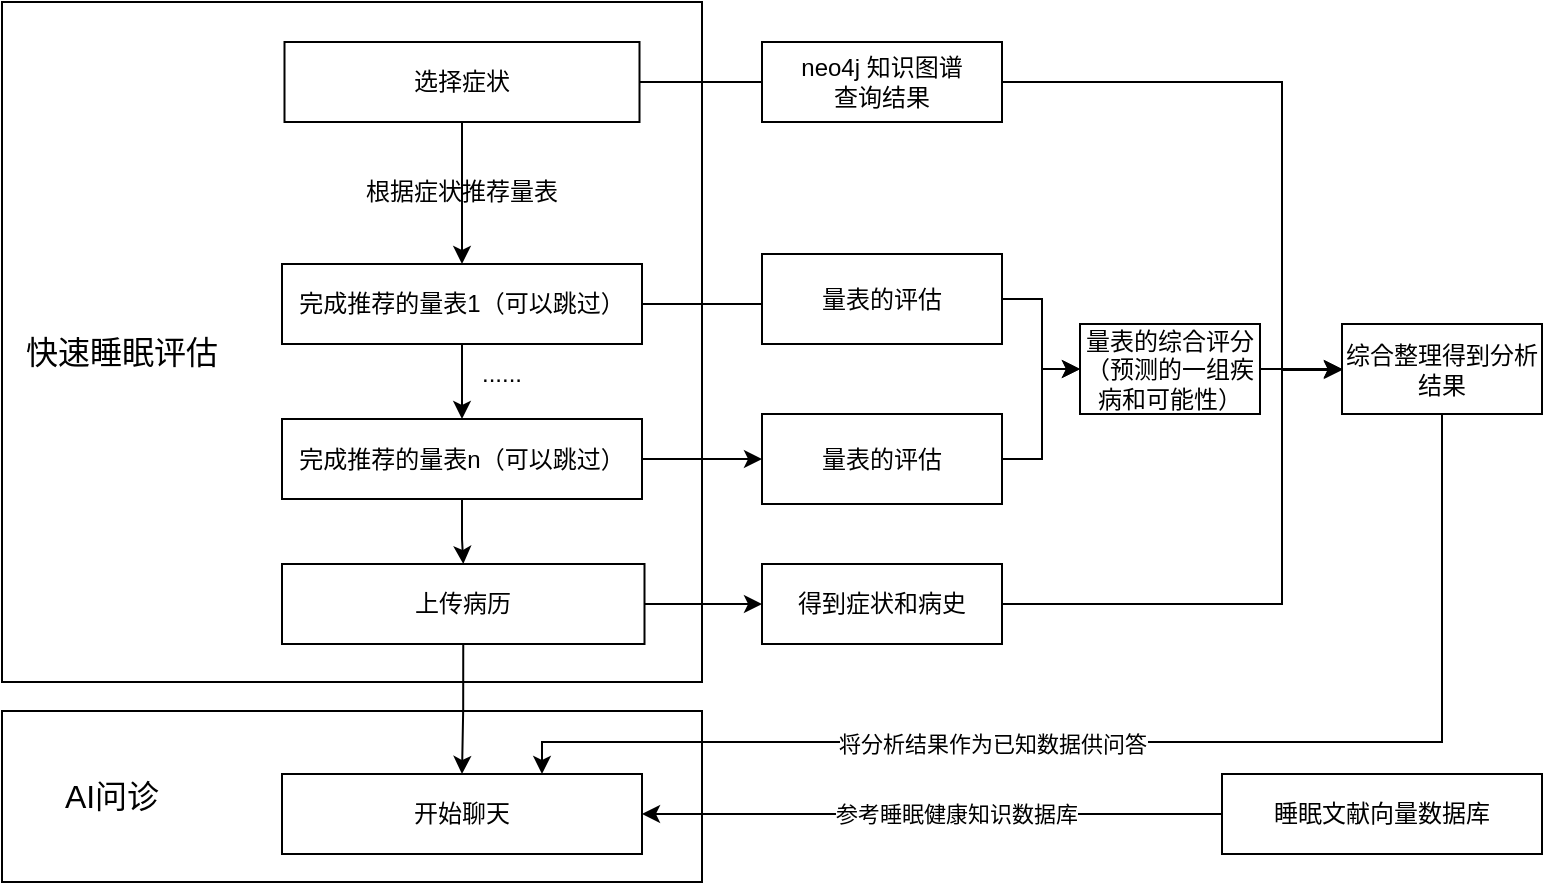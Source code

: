 <mxfile version="24.4.0" type="device">
  <diagram name="第 1 页" id="9DJKsH8oNxRj0c7MGwzA">
    <mxGraphModel dx="814" dy="574" grid="1" gridSize="10" guides="1" tooltips="1" connect="1" arrows="1" fold="1" page="1" pageScale="1" pageWidth="827" pageHeight="1169" math="0" shadow="0">
      <root>
        <mxCell id="0" />
        <mxCell id="1" parent="0" />
        <mxCell id="fq9c-w7qRF0JqducomCq-52" value="" style="rounded=0;whiteSpace=wrap;html=1;" vertex="1" parent="1">
          <mxGeometry x="20" y="584.5" width="350" height="85.5" as="geometry" />
        </mxCell>
        <mxCell id="fq9c-w7qRF0JqducomCq-49" value="" style="rounded=0;whiteSpace=wrap;html=1;" vertex="1" parent="1">
          <mxGeometry x="20" y="230" width="350" height="340" as="geometry" />
        </mxCell>
        <mxCell id="fq9c-w7qRF0JqducomCq-4" style="edgeStyle=orthogonalEdgeStyle;rounded=0;orthogonalLoop=1;jettySize=auto;html=1;exitX=0.5;exitY=1;exitDx=0;exitDy=0;" edge="1" parent="1" source="fq9c-w7qRF0JqducomCq-1" target="fq9c-w7qRF0JqducomCq-2">
          <mxGeometry relative="1" as="geometry" />
        </mxCell>
        <mxCell id="fq9c-w7qRF0JqducomCq-6" style="edgeStyle=orthogonalEdgeStyle;rounded=0;orthogonalLoop=1;jettySize=auto;html=1;exitX=1;exitY=0.5;exitDx=0;exitDy=0;" edge="1" parent="1" source="fq9c-w7qRF0JqducomCq-1">
          <mxGeometry relative="1" as="geometry">
            <mxPoint x="500" y="270" as="targetPoint" />
          </mxGeometry>
        </mxCell>
        <mxCell id="fq9c-w7qRF0JqducomCq-1" value="选择症状" style="rounded=0;whiteSpace=wrap;html=1;" vertex="1" parent="1">
          <mxGeometry x="161.25" y="250" width="177.5" height="40" as="geometry" />
        </mxCell>
        <mxCell id="fq9c-w7qRF0JqducomCq-7" style="edgeStyle=orthogonalEdgeStyle;rounded=0;orthogonalLoop=1;jettySize=auto;html=1;exitX=1;exitY=0.5;exitDx=0;exitDy=0;" edge="1" parent="1" source="fq9c-w7qRF0JqducomCq-2">
          <mxGeometry relative="1" as="geometry">
            <mxPoint x="500" y="381" as="targetPoint" />
          </mxGeometry>
        </mxCell>
        <mxCell id="fq9c-w7qRF0JqducomCq-35" style="edgeStyle=orthogonalEdgeStyle;rounded=0;orthogonalLoop=1;jettySize=auto;html=1;exitX=0.5;exitY=1;exitDx=0;exitDy=0;entryX=0.5;entryY=0;entryDx=0;entryDy=0;" edge="1" parent="1" source="fq9c-w7qRF0JqducomCq-2" target="fq9c-w7qRF0JqducomCq-13">
          <mxGeometry relative="1" as="geometry" />
        </mxCell>
        <mxCell id="fq9c-w7qRF0JqducomCq-2" value="完成推荐的量表1（可以跳过）" style="rounded=0;whiteSpace=wrap;html=1;" vertex="1" parent="1">
          <mxGeometry x="160" y="361" width="180" height="40" as="geometry" />
        </mxCell>
        <mxCell id="fq9c-w7qRF0JqducomCq-34" style="edgeStyle=orthogonalEdgeStyle;rounded=0;orthogonalLoop=1;jettySize=auto;html=1;exitX=1;exitY=0.5;exitDx=0;exitDy=0;entryX=0;entryY=0.5;entryDx=0;entryDy=0;" edge="1" parent="1" source="fq9c-w7qRF0JqducomCq-11" target="fq9c-w7qRF0JqducomCq-24">
          <mxGeometry relative="1" as="geometry">
            <Array as="points">
              <mxPoint x="660" y="270" />
              <mxPoint x="660" y="414" />
              <mxPoint x="690" y="414" />
            </Array>
          </mxGeometry>
        </mxCell>
        <mxCell id="fq9c-w7qRF0JqducomCq-11" value="neo4j 知识图谱&lt;div&gt;查询结果&lt;/div&gt;" style="rounded=0;whiteSpace=wrap;html=1;" vertex="1" parent="1">
          <mxGeometry x="400" y="250" width="120" height="40" as="geometry" />
        </mxCell>
        <mxCell id="fq9c-w7qRF0JqducomCq-17" style="edgeStyle=orthogonalEdgeStyle;rounded=0;orthogonalLoop=1;jettySize=auto;html=1;exitX=1;exitY=0.5;exitDx=0;exitDy=0;entryX=0;entryY=0.5;entryDx=0;entryDy=0;" edge="1" parent="1" source="fq9c-w7qRF0JqducomCq-12" target="fq9c-w7qRF0JqducomCq-16">
          <mxGeometry relative="1" as="geometry">
            <Array as="points">
              <mxPoint x="540" y="379" />
              <mxPoint x="540" y="414" />
            </Array>
          </mxGeometry>
        </mxCell>
        <mxCell id="fq9c-w7qRF0JqducomCq-12" value="量表的评估" style="rounded=0;whiteSpace=wrap;html=1;" vertex="1" parent="1">
          <mxGeometry x="400" y="356" width="120" height="45" as="geometry" />
        </mxCell>
        <mxCell id="fq9c-w7qRF0JqducomCq-15" style="edgeStyle=orthogonalEdgeStyle;rounded=0;orthogonalLoop=1;jettySize=auto;html=1;exitX=1;exitY=0.5;exitDx=0;exitDy=0;entryX=0;entryY=0.5;entryDx=0;entryDy=0;" edge="1" parent="1" source="fq9c-w7qRF0JqducomCq-13" target="fq9c-w7qRF0JqducomCq-14">
          <mxGeometry relative="1" as="geometry" />
        </mxCell>
        <mxCell id="fq9c-w7qRF0JqducomCq-36" style="edgeStyle=orthogonalEdgeStyle;rounded=0;orthogonalLoop=1;jettySize=auto;html=1;exitX=0.5;exitY=1;exitDx=0;exitDy=0;" edge="1" parent="1" source="fq9c-w7qRF0JqducomCq-13" target="fq9c-w7qRF0JqducomCq-20">
          <mxGeometry relative="1" as="geometry" />
        </mxCell>
        <mxCell id="fq9c-w7qRF0JqducomCq-13" value="完成推荐的量表n（可以跳过）" style="rounded=0;whiteSpace=wrap;html=1;" vertex="1" parent="1">
          <mxGeometry x="160" y="438.5" width="180" height="40" as="geometry" />
        </mxCell>
        <mxCell id="fq9c-w7qRF0JqducomCq-19" style="edgeStyle=orthogonalEdgeStyle;rounded=0;orthogonalLoop=1;jettySize=auto;html=1;exitX=1;exitY=0.5;exitDx=0;exitDy=0;entryX=0;entryY=0.5;entryDx=0;entryDy=0;" edge="1" parent="1" source="fq9c-w7qRF0JqducomCq-14" target="fq9c-w7qRF0JqducomCq-16">
          <mxGeometry relative="1" as="geometry">
            <Array as="points">
              <mxPoint x="540" y="459" />
              <mxPoint x="540" y="414" />
            </Array>
          </mxGeometry>
        </mxCell>
        <mxCell id="fq9c-w7qRF0JqducomCq-14" value="量表的评估" style="rounded=0;whiteSpace=wrap;html=1;" vertex="1" parent="1">
          <mxGeometry x="400" y="436" width="120" height="45" as="geometry" />
        </mxCell>
        <mxCell id="fq9c-w7qRF0JqducomCq-32" style="edgeStyle=orthogonalEdgeStyle;rounded=0;orthogonalLoop=1;jettySize=auto;html=1;exitX=1;exitY=0.5;exitDx=0;exitDy=0;entryX=0;entryY=0.5;entryDx=0;entryDy=0;" edge="1" parent="1" source="fq9c-w7qRF0JqducomCq-16" target="fq9c-w7qRF0JqducomCq-24">
          <mxGeometry relative="1" as="geometry" />
        </mxCell>
        <mxCell id="fq9c-w7qRF0JqducomCq-16" value="量表的综合评分（预测的一组疾病和可能性）" style="rounded=0;whiteSpace=wrap;html=1;" vertex="1" parent="1">
          <mxGeometry x="559" y="391" width="90" height="45" as="geometry" />
        </mxCell>
        <mxCell id="fq9c-w7qRF0JqducomCq-23" style="edgeStyle=orthogonalEdgeStyle;rounded=0;orthogonalLoop=1;jettySize=auto;html=1;exitX=1;exitY=0.5;exitDx=0;exitDy=0;entryX=0;entryY=0.5;entryDx=0;entryDy=0;" edge="1" parent="1" source="fq9c-w7qRF0JqducomCq-20" target="fq9c-w7qRF0JqducomCq-21">
          <mxGeometry relative="1" as="geometry" />
        </mxCell>
        <mxCell id="fq9c-w7qRF0JqducomCq-39" style="edgeStyle=orthogonalEdgeStyle;rounded=0;orthogonalLoop=1;jettySize=auto;html=1;exitX=0.5;exitY=1;exitDx=0;exitDy=0;entryX=0.5;entryY=0;entryDx=0;entryDy=0;" edge="1" parent="1" source="fq9c-w7qRF0JqducomCq-20">
          <mxGeometry relative="1" as="geometry">
            <mxPoint x="250" y="616" as="targetPoint" />
          </mxGeometry>
        </mxCell>
        <mxCell id="fq9c-w7qRF0JqducomCq-20" value="上传病历" style="rounded=0;whiteSpace=wrap;html=1;" vertex="1" parent="1">
          <mxGeometry x="160" y="511" width="181.25" height="40" as="geometry" />
        </mxCell>
        <mxCell id="fq9c-w7qRF0JqducomCq-38" style="edgeStyle=orthogonalEdgeStyle;rounded=0;orthogonalLoop=1;jettySize=auto;html=1;exitX=1;exitY=0.5;exitDx=0;exitDy=0;entryX=0;entryY=0.5;entryDx=0;entryDy=0;" edge="1" parent="1" source="fq9c-w7qRF0JqducomCq-21" target="fq9c-w7qRF0JqducomCq-24">
          <mxGeometry relative="1" as="geometry">
            <Array as="points">
              <mxPoint x="660" y="531" />
              <mxPoint x="660" y="414" />
            </Array>
          </mxGeometry>
        </mxCell>
        <mxCell id="fq9c-w7qRF0JqducomCq-21" value="得到症状和病史" style="rounded=0;whiteSpace=wrap;html=1;" vertex="1" parent="1">
          <mxGeometry x="400" y="511" width="120" height="40" as="geometry" />
        </mxCell>
        <mxCell id="fq9c-w7qRF0JqducomCq-55" style="edgeStyle=orthogonalEdgeStyle;rounded=0;orthogonalLoop=1;jettySize=auto;html=1;exitX=0.5;exitY=1;exitDx=0;exitDy=0;" edge="1" parent="1" source="fq9c-w7qRF0JqducomCq-24" target="fq9c-w7qRF0JqducomCq-54">
          <mxGeometry relative="1" as="geometry">
            <Array as="points">
              <mxPoint x="740" y="600" />
              <mxPoint x="290" y="600" />
            </Array>
          </mxGeometry>
        </mxCell>
        <mxCell id="fq9c-w7qRF0JqducomCq-56" value="将分析结果作为已知数据供问答" style="edgeLabel;html=1;align=center;verticalAlign=middle;resizable=0;points=[];" vertex="1" connectable="0" parent="fq9c-w7qRF0JqducomCq-55">
          <mxGeometry x="0.236" y="1" relative="1" as="geometry">
            <mxPoint as="offset" />
          </mxGeometry>
        </mxCell>
        <mxCell id="fq9c-w7qRF0JqducomCq-24" value="综合整理得到分析结果" style="rounded=0;whiteSpace=wrap;html=1;" vertex="1" parent="1">
          <mxGeometry x="690" y="391" width="100" height="45" as="geometry" />
        </mxCell>
        <mxCell id="fq9c-w7qRF0JqducomCq-43" style="edgeStyle=orthogonalEdgeStyle;rounded=0;orthogonalLoop=1;jettySize=auto;html=1;exitX=0;exitY=0.5;exitDx=0;exitDy=0;entryX=1;entryY=0.5;entryDx=0;entryDy=0;" edge="1" parent="1" source="fq9c-w7qRF0JqducomCq-42">
          <mxGeometry relative="1" as="geometry">
            <mxPoint x="340" y="636" as="targetPoint" />
          </mxGeometry>
        </mxCell>
        <mxCell id="fq9c-w7qRF0JqducomCq-44" value="参考睡眠健康知识数据库" style="edgeLabel;html=1;align=center;verticalAlign=middle;resizable=0;points=[];" vertex="1" connectable="0" parent="fq9c-w7qRF0JqducomCq-43">
          <mxGeometry x="-0.083" relative="1" as="geometry">
            <mxPoint as="offset" />
          </mxGeometry>
        </mxCell>
        <mxCell id="fq9c-w7qRF0JqducomCq-42" value="睡眠文献向量数据库" style="rounded=0;whiteSpace=wrap;html=1;" vertex="1" parent="1">
          <mxGeometry x="630" y="616" width="160" height="40" as="geometry" />
        </mxCell>
        <mxCell id="fq9c-w7qRF0JqducomCq-47" value="根据症状推荐量表" style="text;html=1;align=center;verticalAlign=middle;whiteSpace=wrap;rounded=0;" vertex="1" parent="1">
          <mxGeometry x="190" y="310" width="120" height="30" as="geometry" />
        </mxCell>
        <mxCell id="fq9c-w7qRF0JqducomCq-48" value="......" style="text;html=1;align=center;verticalAlign=middle;whiteSpace=wrap;rounded=0;" vertex="1" parent="1">
          <mxGeometry x="210" y="401" width="120" height="30" as="geometry" />
        </mxCell>
        <mxCell id="fq9c-w7qRF0JqducomCq-51" value="&lt;font style=&quot;font-size: 16px;&quot;&gt;快速睡眠评估&lt;/font&gt;" style="text;html=1;align=center;verticalAlign=middle;whiteSpace=wrap;rounded=0;" vertex="1" parent="1">
          <mxGeometry x="30" y="390" width="100" height="30" as="geometry" />
        </mxCell>
        <mxCell id="fq9c-w7qRF0JqducomCq-53" value="&lt;font style=&quot;font-size: 16px;&quot;&gt;AI问诊&lt;/font&gt;" style="text;html=1;align=center;verticalAlign=middle;whiteSpace=wrap;rounded=0;" vertex="1" parent="1">
          <mxGeometry x="45" y="612.25" width="60" height="30" as="geometry" />
        </mxCell>
        <mxCell id="fq9c-w7qRF0JqducomCq-54" value="开始聊天" style="rounded=0;whiteSpace=wrap;html=1;" vertex="1" parent="1">
          <mxGeometry x="160" y="616" width="180" height="40" as="geometry" />
        </mxCell>
      </root>
    </mxGraphModel>
  </diagram>
</mxfile>
